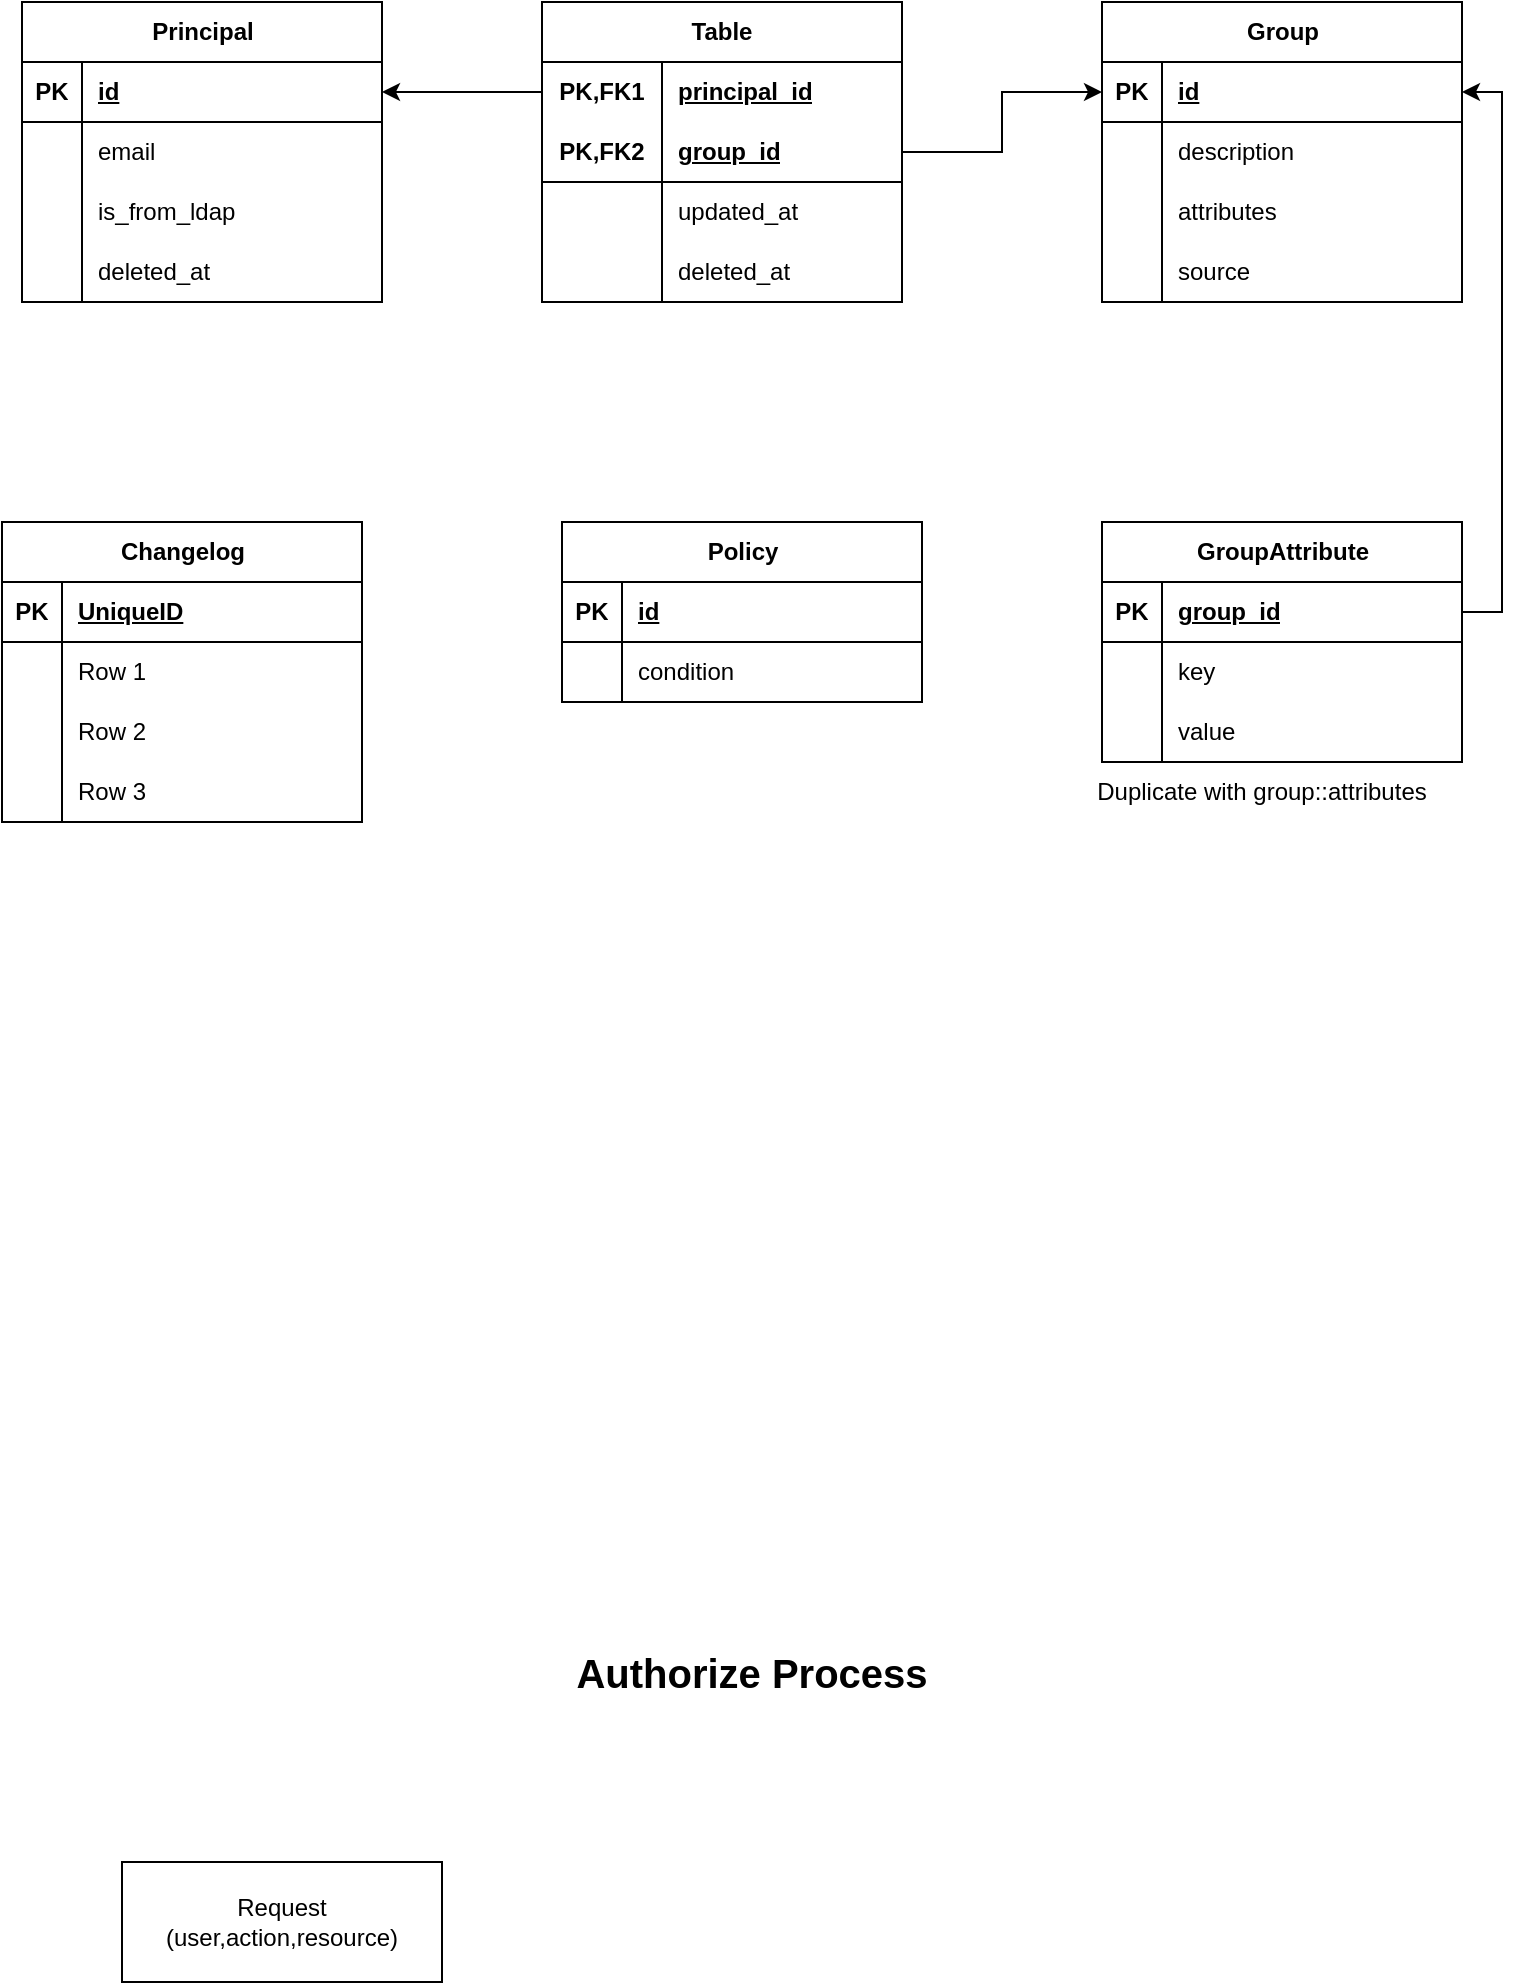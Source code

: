 <mxfile version="22.1.15" type="github">
  <diagram name="Page-1" id="Uo0DYmHlN4VJzkkPScgU">
    <mxGraphModel dx="1677" dy="1069" grid="1" gridSize="10" guides="1" tooltips="1" connect="1" arrows="1" fold="1" page="1" pageScale="1" pageWidth="850" pageHeight="1100" math="0" shadow="0">
      <root>
        <mxCell id="0" />
        <mxCell id="1" parent="0" />
        <mxCell id="5v9PtPmOjyMPj9oWuLb4-1" value="Principal" style="shape=table;startSize=30;container=1;collapsible=1;childLayout=tableLayout;fixedRows=1;rowLines=0;fontStyle=1;align=center;resizeLast=1;html=1;" vertex="1" parent="1">
          <mxGeometry x="50" y="290" width="180" height="150" as="geometry" />
        </mxCell>
        <mxCell id="5v9PtPmOjyMPj9oWuLb4-2" value="" style="shape=tableRow;horizontal=0;startSize=0;swimlaneHead=0;swimlaneBody=0;fillColor=none;collapsible=0;dropTarget=0;points=[[0,0.5],[1,0.5]];portConstraint=eastwest;top=0;left=0;right=0;bottom=1;" vertex="1" parent="5v9PtPmOjyMPj9oWuLb4-1">
          <mxGeometry y="30" width="180" height="30" as="geometry" />
        </mxCell>
        <mxCell id="5v9PtPmOjyMPj9oWuLb4-3" value="PK" style="shape=partialRectangle;connectable=0;fillColor=none;top=0;left=0;bottom=0;right=0;fontStyle=1;overflow=hidden;whiteSpace=wrap;html=1;" vertex="1" parent="5v9PtPmOjyMPj9oWuLb4-2">
          <mxGeometry width="30" height="30" as="geometry">
            <mxRectangle width="30" height="30" as="alternateBounds" />
          </mxGeometry>
        </mxCell>
        <mxCell id="5v9PtPmOjyMPj9oWuLb4-4" value="id" style="shape=partialRectangle;connectable=0;fillColor=none;top=0;left=0;bottom=0;right=0;align=left;spacingLeft=6;fontStyle=5;overflow=hidden;whiteSpace=wrap;html=1;" vertex="1" parent="5v9PtPmOjyMPj9oWuLb4-2">
          <mxGeometry x="30" width="150" height="30" as="geometry">
            <mxRectangle width="150" height="30" as="alternateBounds" />
          </mxGeometry>
        </mxCell>
        <mxCell id="5v9PtPmOjyMPj9oWuLb4-5" value="" style="shape=tableRow;horizontal=0;startSize=0;swimlaneHead=0;swimlaneBody=0;fillColor=none;collapsible=0;dropTarget=0;points=[[0,0.5],[1,0.5]];portConstraint=eastwest;top=0;left=0;right=0;bottom=0;" vertex="1" parent="5v9PtPmOjyMPj9oWuLb4-1">
          <mxGeometry y="60" width="180" height="30" as="geometry" />
        </mxCell>
        <mxCell id="5v9PtPmOjyMPj9oWuLb4-6" value="" style="shape=partialRectangle;connectable=0;fillColor=none;top=0;left=0;bottom=0;right=0;editable=1;overflow=hidden;whiteSpace=wrap;html=1;" vertex="1" parent="5v9PtPmOjyMPj9oWuLb4-5">
          <mxGeometry width="30" height="30" as="geometry">
            <mxRectangle width="30" height="30" as="alternateBounds" />
          </mxGeometry>
        </mxCell>
        <mxCell id="5v9PtPmOjyMPj9oWuLb4-7" value="email" style="shape=partialRectangle;connectable=0;fillColor=none;top=0;left=0;bottom=0;right=0;align=left;spacingLeft=6;overflow=hidden;whiteSpace=wrap;html=1;" vertex="1" parent="5v9PtPmOjyMPj9oWuLb4-5">
          <mxGeometry x="30" width="150" height="30" as="geometry">
            <mxRectangle width="150" height="30" as="alternateBounds" />
          </mxGeometry>
        </mxCell>
        <mxCell id="5v9PtPmOjyMPj9oWuLb4-8" value="" style="shape=tableRow;horizontal=0;startSize=0;swimlaneHead=0;swimlaneBody=0;fillColor=none;collapsible=0;dropTarget=0;points=[[0,0.5],[1,0.5]];portConstraint=eastwest;top=0;left=0;right=0;bottom=0;" vertex="1" parent="5v9PtPmOjyMPj9oWuLb4-1">
          <mxGeometry y="90" width="180" height="30" as="geometry" />
        </mxCell>
        <mxCell id="5v9PtPmOjyMPj9oWuLb4-9" value="" style="shape=partialRectangle;connectable=0;fillColor=none;top=0;left=0;bottom=0;right=0;editable=1;overflow=hidden;whiteSpace=wrap;html=1;" vertex="1" parent="5v9PtPmOjyMPj9oWuLb4-8">
          <mxGeometry width="30" height="30" as="geometry">
            <mxRectangle width="30" height="30" as="alternateBounds" />
          </mxGeometry>
        </mxCell>
        <mxCell id="5v9PtPmOjyMPj9oWuLb4-10" value="is_from_ldap" style="shape=partialRectangle;connectable=0;fillColor=none;top=0;left=0;bottom=0;right=0;align=left;spacingLeft=6;overflow=hidden;whiteSpace=wrap;html=1;" vertex="1" parent="5v9PtPmOjyMPj9oWuLb4-8">
          <mxGeometry x="30" width="150" height="30" as="geometry">
            <mxRectangle width="150" height="30" as="alternateBounds" />
          </mxGeometry>
        </mxCell>
        <mxCell id="5v9PtPmOjyMPj9oWuLb4-11" value="" style="shape=tableRow;horizontal=0;startSize=0;swimlaneHead=0;swimlaneBody=0;fillColor=none;collapsible=0;dropTarget=0;points=[[0,0.5],[1,0.5]];portConstraint=eastwest;top=0;left=0;right=0;bottom=0;" vertex="1" parent="5v9PtPmOjyMPj9oWuLb4-1">
          <mxGeometry y="120" width="180" height="30" as="geometry" />
        </mxCell>
        <mxCell id="5v9PtPmOjyMPj9oWuLb4-12" value="" style="shape=partialRectangle;connectable=0;fillColor=none;top=0;left=0;bottom=0;right=0;editable=1;overflow=hidden;whiteSpace=wrap;html=1;" vertex="1" parent="5v9PtPmOjyMPj9oWuLb4-11">
          <mxGeometry width="30" height="30" as="geometry">
            <mxRectangle width="30" height="30" as="alternateBounds" />
          </mxGeometry>
        </mxCell>
        <mxCell id="5v9PtPmOjyMPj9oWuLb4-13" value="deleted_at" style="shape=partialRectangle;connectable=0;fillColor=none;top=0;left=0;bottom=0;right=0;align=left;spacingLeft=6;overflow=hidden;whiteSpace=wrap;html=1;" vertex="1" parent="5v9PtPmOjyMPj9oWuLb4-11">
          <mxGeometry x="30" width="150" height="30" as="geometry">
            <mxRectangle width="150" height="30" as="alternateBounds" />
          </mxGeometry>
        </mxCell>
        <mxCell id="5v9PtPmOjyMPj9oWuLb4-27" value="Group" style="shape=table;startSize=30;container=1;collapsible=1;childLayout=tableLayout;fixedRows=1;rowLines=0;fontStyle=1;align=center;resizeLast=1;html=1;" vertex="1" parent="1">
          <mxGeometry x="590" y="290" width="180" height="150" as="geometry" />
        </mxCell>
        <mxCell id="5v9PtPmOjyMPj9oWuLb4-28" value="" style="shape=tableRow;horizontal=0;startSize=0;swimlaneHead=0;swimlaneBody=0;fillColor=none;collapsible=0;dropTarget=0;points=[[0,0.5],[1,0.5]];portConstraint=eastwest;top=0;left=0;right=0;bottom=1;" vertex="1" parent="5v9PtPmOjyMPj9oWuLb4-27">
          <mxGeometry y="30" width="180" height="30" as="geometry" />
        </mxCell>
        <mxCell id="5v9PtPmOjyMPj9oWuLb4-29" value="PK" style="shape=partialRectangle;connectable=0;fillColor=none;top=0;left=0;bottom=0;right=0;fontStyle=1;overflow=hidden;whiteSpace=wrap;html=1;" vertex="1" parent="5v9PtPmOjyMPj9oWuLb4-28">
          <mxGeometry width="30" height="30" as="geometry">
            <mxRectangle width="30" height="30" as="alternateBounds" />
          </mxGeometry>
        </mxCell>
        <mxCell id="5v9PtPmOjyMPj9oWuLb4-30" value="id&lt;br&gt;" style="shape=partialRectangle;connectable=0;fillColor=none;top=0;left=0;bottom=0;right=0;align=left;spacingLeft=6;fontStyle=5;overflow=hidden;whiteSpace=wrap;html=1;" vertex="1" parent="5v9PtPmOjyMPj9oWuLb4-28">
          <mxGeometry x="30" width="150" height="30" as="geometry">
            <mxRectangle width="150" height="30" as="alternateBounds" />
          </mxGeometry>
        </mxCell>
        <mxCell id="5v9PtPmOjyMPj9oWuLb4-31" value="" style="shape=tableRow;horizontal=0;startSize=0;swimlaneHead=0;swimlaneBody=0;fillColor=none;collapsible=0;dropTarget=0;points=[[0,0.5],[1,0.5]];portConstraint=eastwest;top=0;left=0;right=0;bottom=0;" vertex="1" parent="5v9PtPmOjyMPj9oWuLb4-27">
          <mxGeometry y="60" width="180" height="30" as="geometry" />
        </mxCell>
        <mxCell id="5v9PtPmOjyMPj9oWuLb4-32" value="" style="shape=partialRectangle;connectable=0;fillColor=none;top=0;left=0;bottom=0;right=0;editable=1;overflow=hidden;whiteSpace=wrap;html=1;" vertex="1" parent="5v9PtPmOjyMPj9oWuLb4-31">
          <mxGeometry width="30" height="30" as="geometry">
            <mxRectangle width="30" height="30" as="alternateBounds" />
          </mxGeometry>
        </mxCell>
        <mxCell id="5v9PtPmOjyMPj9oWuLb4-33" value="description" style="shape=partialRectangle;connectable=0;fillColor=none;top=0;left=0;bottom=0;right=0;align=left;spacingLeft=6;overflow=hidden;whiteSpace=wrap;html=1;" vertex="1" parent="5v9PtPmOjyMPj9oWuLb4-31">
          <mxGeometry x="30" width="150" height="30" as="geometry">
            <mxRectangle width="150" height="30" as="alternateBounds" />
          </mxGeometry>
        </mxCell>
        <mxCell id="5v9PtPmOjyMPj9oWuLb4-34" value="" style="shape=tableRow;horizontal=0;startSize=0;swimlaneHead=0;swimlaneBody=0;fillColor=none;collapsible=0;dropTarget=0;points=[[0,0.5],[1,0.5]];portConstraint=eastwest;top=0;left=0;right=0;bottom=0;" vertex="1" parent="5v9PtPmOjyMPj9oWuLb4-27">
          <mxGeometry y="90" width="180" height="30" as="geometry" />
        </mxCell>
        <mxCell id="5v9PtPmOjyMPj9oWuLb4-35" value="" style="shape=partialRectangle;connectable=0;fillColor=none;top=0;left=0;bottom=0;right=0;editable=1;overflow=hidden;whiteSpace=wrap;html=1;" vertex="1" parent="5v9PtPmOjyMPj9oWuLb4-34">
          <mxGeometry width="30" height="30" as="geometry">
            <mxRectangle width="30" height="30" as="alternateBounds" />
          </mxGeometry>
        </mxCell>
        <mxCell id="5v9PtPmOjyMPj9oWuLb4-36" value="attributes" style="shape=partialRectangle;connectable=0;fillColor=none;top=0;left=0;bottom=0;right=0;align=left;spacingLeft=6;overflow=hidden;whiteSpace=wrap;html=1;" vertex="1" parent="5v9PtPmOjyMPj9oWuLb4-34">
          <mxGeometry x="30" width="150" height="30" as="geometry">
            <mxRectangle width="150" height="30" as="alternateBounds" />
          </mxGeometry>
        </mxCell>
        <mxCell id="5v9PtPmOjyMPj9oWuLb4-37" value="" style="shape=tableRow;horizontal=0;startSize=0;swimlaneHead=0;swimlaneBody=0;fillColor=none;collapsible=0;dropTarget=0;points=[[0,0.5],[1,0.5]];portConstraint=eastwest;top=0;left=0;right=0;bottom=0;" vertex="1" parent="5v9PtPmOjyMPj9oWuLb4-27">
          <mxGeometry y="120" width="180" height="30" as="geometry" />
        </mxCell>
        <mxCell id="5v9PtPmOjyMPj9oWuLb4-38" value="" style="shape=partialRectangle;connectable=0;fillColor=none;top=0;left=0;bottom=0;right=0;editable=1;overflow=hidden;whiteSpace=wrap;html=1;" vertex="1" parent="5v9PtPmOjyMPj9oWuLb4-37">
          <mxGeometry width="30" height="30" as="geometry">
            <mxRectangle width="30" height="30" as="alternateBounds" />
          </mxGeometry>
        </mxCell>
        <mxCell id="5v9PtPmOjyMPj9oWuLb4-39" value="source" style="shape=partialRectangle;connectable=0;fillColor=none;top=0;left=0;bottom=0;right=0;align=left;spacingLeft=6;overflow=hidden;whiteSpace=wrap;html=1;" vertex="1" parent="5v9PtPmOjyMPj9oWuLb4-37">
          <mxGeometry x="30" width="150" height="30" as="geometry">
            <mxRectangle width="150" height="30" as="alternateBounds" />
          </mxGeometry>
        </mxCell>
        <mxCell id="5v9PtPmOjyMPj9oWuLb4-40" value="GroupAttribute" style="shape=table;startSize=30;container=1;collapsible=1;childLayout=tableLayout;fixedRows=1;rowLines=0;fontStyle=1;align=center;resizeLast=1;html=1;" vertex="1" parent="1">
          <mxGeometry x="590" y="550" width="180" height="120" as="geometry" />
        </mxCell>
        <mxCell id="5v9PtPmOjyMPj9oWuLb4-41" value="" style="shape=tableRow;horizontal=0;startSize=0;swimlaneHead=0;swimlaneBody=0;fillColor=none;collapsible=0;dropTarget=0;points=[[0,0.5],[1,0.5]];portConstraint=eastwest;top=0;left=0;right=0;bottom=1;" vertex="1" parent="5v9PtPmOjyMPj9oWuLb4-40">
          <mxGeometry y="30" width="180" height="30" as="geometry" />
        </mxCell>
        <mxCell id="5v9PtPmOjyMPj9oWuLb4-42" value="PK" style="shape=partialRectangle;connectable=0;fillColor=none;top=0;left=0;bottom=0;right=0;fontStyle=1;overflow=hidden;whiteSpace=wrap;html=1;" vertex="1" parent="5v9PtPmOjyMPj9oWuLb4-41">
          <mxGeometry width="30" height="30" as="geometry">
            <mxRectangle width="30" height="30" as="alternateBounds" />
          </mxGeometry>
        </mxCell>
        <mxCell id="5v9PtPmOjyMPj9oWuLb4-43" value="group_id" style="shape=partialRectangle;connectable=0;fillColor=none;top=0;left=0;bottom=0;right=0;align=left;spacingLeft=6;fontStyle=5;overflow=hidden;whiteSpace=wrap;html=1;" vertex="1" parent="5v9PtPmOjyMPj9oWuLb4-41">
          <mxGeometry x="30" width="150" height="30" as="geometry">
            <mxRectangle width="150" height="30" as="alternateBounds" />
          </mxGeometry>
        </mxCell>
        <mxCell id="5v9PtPmOjyMPj9oWuLb4-44" value="" style="shape=tableRow;horizontal=0;startSize=0;swimlaneHead=0;swimlaneBody=0;fillColor=none;collapsible=0;dropTarget=0;points=[[0,0.5],[1,0.5]];portConstraint=eastwest;top=0;left=0;right=0;bottom=0;" vertex="1" parent="5v9PtPmOjyMPj9oWuLb4-40">
          <mxGeometry y="60" width="180" height="30" as="geometry" />
        </mxCell>
        <mxCell id="5v9PtPmOjyMPj9oWuLb4-45" value="" style="shape=partialRectangle;connectable=0;fillColor=none;top=0;left=0;bottom=0;right=0;editable=1;overflow=hidden;whiteSpace=wrap;html=1;" vertex="1" parent="5v9PtPmOjyMPj9oWuLb4-44">
          <mxGeometry width="30" height="30" as="geometry">
            <mxRectangle width="30" height="30" as="alternateBounds" />
          </mxGeometry>
        </mxCell>
        <mxCell id="5v9PtPmOjyMPj9oWuLb4-46" value="key" style="shape=partialRectangle;connectable=0;fillColor=none;top=0;left=0;bottom=0;right=0;align=left;spacingLeft=6;overflow=hidden;whiteSpace=wrap;html=1;" vertex="1" parent="5v9PtPmOjyMPj9oWuLb4-44">
          <mxGeometry x="30" width="150" height="30" as="geometry">
            <mxRectangle width="150" height="30" as="alternateBounds" />
          </mxGeometry>
        </mxCell>
        <mxCell id="5v9PtPmOjyMPj9oWuLb4-47" value="" style="shape=tableRow;horizontal=0;startSize=0;swimlaneHead=0;swimlaneBody=0;fillColor=none;collapsible=0;dropTarget=0;points=[[0,0.5],[1,0.5]];portConstraint=eastwest;top=0;left=0;right=0;bottom=0;" vertex="1" parent="5v9PtPmOjyMPj9oWuLb4-40">
          <mxGeometry y="90" width="180" height="30" as="geometry" />
        </mxCell>
        <mxCell id="5v9PtPmOjyMPj9oWuLb4-48" value="" style="shape=partialRectangle;connectable=0;fillColor=none;top=0;left=0;bottom=0;right=0;editable=1;overflow=hidden;whiteSpace=wrap;html=1;" vertex="1" parent="5v9PtPmOjyMPj9oWuLb4-47">
          <mxGeometry width="30" height="30" as="geometry">
            <mxRectangle width="30" height="30" as="alternateBounds" />
          </mxGeometry>
        </mxCell>
        <mxCell id="5v9PtPmOjyMPj9oWuLb4-49" value="value" style="shape=partialRectangle;connectable=0;fillColor=none;top=0;left=0;bottom=0;right=0;align=left;spacingLeft=6;overflow=hidden;whiteSpace=wrap;html=1;" vertex="1" parent="5v9PtPmOjyMPj9oWuLb4-47">
          <mxGeometry x="30" width="150" height="30" as="geometry">
            <mxRectangle width="150" height="30" as="alternateBounds" />
          </mxGeometry>
        </mxCell>
        <mxCell id="5v9PtPmOjyMPj9oWuLb4-53" value="Policy" style="shape=table;startSize=30;container=1;collapsible=1;childLayout=tableLayout;fixedRows=1;rowLines=0;fontStyle=1;align=center;resizeLast=1;html=1;" vertex="1" parent="1">
          <mxGeometry x="320" y="550" width="180" height="90" as="geometry" />
        </mxCell>
        <mxCell id="5v9PtPmOjyMPj9oWuLb4-54" value="" style="shape=tableRow;horizontal=0;startSize=0;swimlaneHead=0;swimlaneBody=0;fillColor=none;collapsible=0;dropTarget=0;points=[[0,0.5],[1,0.5]];portConstraint=eastwest;top=0;left=0;right=0;bottom=1;" vertex="1" parent="5v9PtPmOjyMPj9oWuLb4-53">
          <mxGeometry y="30" width="180" height="30" as="geometry" />
        </mxCell>
        <mxCell id="5v9PtPmOjyMPj9oWuLb4-55" value="PK" style="shape=partialRectangle;connectable=0;fillColor=none;top=0;left=0;bottom=0;right=0;fontStyle=1;overflow=hidden;whiteSpace=wrap;html=1;" vertex="1" parent="5v9PtPmOjyMPj9oWuLb4-54">
          <mxGeometry width="30" height="30" as="geometry">
            <mxRectangle width="30" height="30" as="alternateBounds" />
          </mxGeometry>
        </mxCell>
        <mxCell id="5v9PtPmOjyMPj9oWuLb4-56" value="id" style="shape=partialRectangle;connectable=0;fillColor=none;top=0;left=0;bottom=0;right=0;align=left;spacingLeft=6;fontStyle=5;overflow=hidden;whiteSpace=wrap;html=1;" vertex="1" parent="5v9PtPmOjyMPj9oWuLb4-54">
          <mxGeometry x="30" width="150" height="30" as="geometry">
            <mxRectangle width="150" height="30" as="alternateBounds" />
          </mxGeometry>
        </mxCell>
        <mxCell id="5v9PtPmOjyMPj9oWuLb4-57" value="" style="shape=tableRow;horizontal=0;startSize=0;swimlaneHead=0;swimlaneBody=0;fillColor=none;collapsible=0;dropTarget=0;points=[[0,0.5],[1,0.5]];portConstraint=eastwest;top=0;left=0;right=0;bottom=0;" vertex="1" parent="5v9PtPmOjyMPj9oWuLb4-53">
          <mxGeometry y="60" width="180" height="30" as="geometry" />
        </mxCell>
        <mxCell id="5v9PtPmOjyMPj9oWuLb4-58" value="" style="shape=partialRectangle;connectable=0;fillColor=none;top=0;left=0;bottom=0;right=0;editable=1;overflow=hidden;whiteSpace=wrap;html=1;" vertex="1" parent="5v9PtPmOjyMPj9oWuLb4-57">
          <mxGeometry width="30" height="30" as="geometry">
            <mxRectangle width="30" height="30" as="alternateBounds" />
          </mxGeometry>
        </mxCell>
        <mxCell id="5v9PtPmOjyMPj9oWuLb4-59" value="condition" style="shape=partialRectangle;connectable=0;fillColor=none;top=0;left=0;bottom=0;right=0;align=left;spacingLeft=6;overflow=hidden;whiteSpace=wrap;html=1;" vertex="1" parent="5v9PtPmOjyMPj9oWuLb4-57">
          <mxGeometry x="30" width="150" height="30" as="geometry">
            <mxRectangle width="150" height="30" as="alternateBounds" />
          </mxGeometry>
        </mxCell>
        <mxCell id="5v9PtPmOjyMPj9oWuLb4-66" value="Changelog" style="shape=table;startSize=30;container=1;collapsible=1;childLayout=tableLayout;fixedRows=1;rowLines=0;fontStyle=1;align=center;resizeLast=1;html=1;" vertex="1" parent="1">
          <mxGeometry x="40" y="550" width="180" height="150" as="geometry" />
        </mxCell>
        <mxCell id="5v9PtPmOjyMPj9oWuLb4-67" value="" style="shape=tableRow;horizontal=0;startSize=0;swimlaneHead=0;swimlaneBody=0;fillColor=none;collapsible=0;dropTarget=0;points=[[0,0.5],[1,0.5]];portConstraint=eastwest;top=0;left=0;right=0;bottom=1;" vertex="1" parent="5v9PtPmOjyMPj9oWuLb4-66">
          <mxGeometry y="30" width="180" height="30" as="geometry" />
        </mxCell>
        <mxCell id="5v9PtPmOjyMPj9oWuLb4-68" value="PK" style="shape=partialRectangle;connectable=0;fillColor=none;top=0;left=0;bottom=0;right=0;fontStyle=1;overflow=hidden;whiteSpace=wrap;html=1;" vertex="1" parent="5v9PtPmOjyMPj9oWuLb4-67">
          <mxGeometry width="30" height="30" as="geometry">
            <mxRectangle width="30" height="30" as="alternateBounds" />
          </mxGeometry>
        </mxCell>
        <mxCell id="5v9PtPmOjyMPj9oWuLb4-69" value="UniqueID" style="shape=partialRectangle;connectable=0;fillColor=none;top=0;left=0;bottom=0;right=0;align=left;spacingLeft=6;fontStyle=5;overflow=hidden;whiteSpace=wrap;html=1;" vertex="1" parent="5v9PtPmOjyMPj9oWuLb4-67">
          <mxGeometry x="30" width="150" height="30" as="geometry">
            <mxRectangle width="150" height="30" as="alternateBounds" />
          </mxGeometry>
        </mxCell>
        <mxCell id="5v9PtPmOjyMPj9oWuLb4-70" value="" style="shape=tableRow;horizontal=0;startSize=0;swimlaneHead=0;swimlaneBody=0;fillColor=none;collapsible=0;dropTarget=0;points=[[0,0.5],[1,0.5]];portConstraint=eastwest;top=0;left=0;right=0;bottom=0;" vertex="1" parent="5v9PtPmOjyMPj9oWuLb4-66">
          <mxGeometry y="60" width="180" height="30" as="geometry" />
        </mxCell>
        <mxCell id="5v9PtPmOjyMPj9oWuLb4-71" value="" style="shape=partialRectangle;connectable=0;fillColor=none;top=0;left=0;bottom=0;right=0;editable=1;overflow=hidden;whiteSpace=wrap;html=1;" vertex="1" parent="5v9PtPmOjyMPj9oWuLb4-70">
          <mxGeometry width="30" height="30" as="geometry">
            <mxRectangle width="30" height="30" as="alternateBounds" />
          </mxGeometry>
        </mxCell>
        <mxCell id="5v9PtPmOjyMPj9oWuLb4-72" value="Row 1" style="shape=partialRectangle;connectable=0;fillColor=none;top=0;left=0;bottom=0;right=0;align=left;spacingLeft=6;overflow=hidden;whiteSpace=wrap;html=1;" vertex="1" parent="5v9PtPmOjyMPj9oWuLb4-70">
          <mxGeometry x="30" width="150" height="30" as="geometry">
            <mxRectangle width="150" height="30" as="alternateBounds" />
          </mxGeometry>
        </mxCell>
        <mxCell id="5v9PtPmOjyMPj9oWuLb4-73" value="" style="shape=tableRow;horizontal=0;startSize=0;swimlaneHead=0;swimlaneBody=0;fillColor=none;collapsible=0;dropTarget=0;points=[[0,0.5],[1,0.5]];portConstraint=eastwest;top=0;left=0;right=0;bottom=0;" vertex="1" parent="5v9PtPmOjyMPj9oWuLb4-66">
          <mxGeometry y="90" width="180" height="30" as="geometry" />
        </mxCell>
        <mxCell id="5v9PtPmOjyMPj9oWuLb4-74" value="" style="shape=partialRectangle;connectable=0;fillColor=none;top=0;left=0;bottom=0;right=0;editable=1;overflow=hidden;whiteSpace=wrap;html=1;" vertex="1" parent="5v9PtPmOjyMPj9oWuLb4-73">
          <mxGeometry width="30" height="30" as="geometry">
            <mxRectangle width="30" height="30" as="alternateBounds" />
          </mxGeometry>
        </mxCell>
        <mxCell id="5v9PtPmOjyMPj9oWuLb4-75" value="Row 2" style="shape=partialRectangle;connectable=0;fillColor=none;top=0;left=0;bottom=0;right=0;align=left;spacingLeft=6;overflow=hidden;whiteSpace=wrap;html=1;" vertex="1" parent="5v9PtPmOjyMPj9oWuLb4-73">
          <mxGeometry x="30" width="150" height="30" as="geometry">
            <mxRectangle width="150" height="30" as="alternateBounds" />
          </mxGeometry>
        </mxCell>
        <mxCell id="5v9PtPmOjyMPj9oWuLb4-76" value="" style="shape=tableRow;horizontal=0;startSize=0;swimlaneHead=0;swimlaneBody=0;fillColor=none;collapsible=0;dropTarget=0;points=[[0,0.5],[1,0.5]];portConstraint=eastwest;top=0;left=0;right=0;bottom=0;" vertex="1" parent="5v9PtPmOjyMPj9oWuLb4-66">
          <mxGeometry y="120" width="180" height="30" as="geometry" />
        </mxCell>
        <mxCell id="5v9PtPmOjyMPj9oWuLb4-77" value="" style="shape=partialRectangle;connectable=0;fillColor=none;top=0;left=0;bottom=0;right=0;editable=1;overflow=hidden;whiteSpace=wrap;html=1;" vertex="1" parent="5v9PtPmOjyMPj9oWuLb4-76">
          <mxGeometry width="30" height="30" as="geometry">
            <mxRectangle width="30" height="30" as="alternateBounds" />
          </mxGeometry>
        </mxCell>
        <mxCell id="5v9PtPmOjyMPj9oWuLb4-78" value="Row 3" style="shape=partialRectangle;connectable=0;fillColor=none;top=0;left=0;bottom=0;right=0;align=left;spacingLeft=6;overflow=hidden;whiteSpace=wrap;html=1;" vertex="1" parent="5v9PtPmOjyMPj9oWuLb4-76">
          <mxGeometry x="30" width="150" height="30" as="geometry">
            <mxRectangle width="150" height="30" as="alternateBounds" />
          </mxGeometry>
        </mxCell>
        <mxCell id="5v9PtPmOjyMPj9oWuLb4-80" value="Table" style="shape=table;startSize=30;container=1;collapsible=1;childLayout=tableLayout;fixedRows=1;rowLines=0;fontStyle=1;align=center;resizeLast=1;html=1;whiteSpace=wrap;" vertex="1" parent="1">
          <mxGeometry x="310" y="290" width="180" height="150" as="geometry" />
        </mxCell>
        <mxCell id="5v9PtPmOjyMPj9oWuLb4-81" value="" style="shape=tableRow;horizontal=0;startSize=0;swimlaneHead=0;swimlaneBody=0;fillColor=none;collapsible=0;dropTarget=0;points=[[0,0.5],[1,0.5]];portConstraint=eastwest;top=0;left=0;right=0;bottom=0;html=1;" vertex="1" parent="5v9PtPmOjyMPj9oWuLb4-80">
          <mxGeometry y="30" width="180" height="30" as="geometry" />
        </mxCell>
        <mxCell id="5v9PtPmOjyMPj9oWuLb4-82" value="PK,FK1" style="shape=partialRectangle;connectable=0;fillColor=none;top=0;left=0;bottom=0;right=0;fontStyle=1;overflow=hidden;html=1;whiteSpace=wrap;" vertex="1" parent="5v9PtPmOjyMPj9oWuLb4-81">
          <mxGeometry width="60" height="30" as="geometry">
            <mxRectangle width="60" height="30" as="alternateBounds" />
          </mxGeometry>
        </mxCell>
        <mxCell id="5v9PtPmOjyMPj9oWuLb4-83" value="principal_id" style="shape=partialRectangle;connectable=0;fillColor=none;top=0;left=0;bottom=0;right=0;align=left;spacingLeft=6;fontStyle=5;overflow=hidden;html=1;whiteSpace=wrap;" vertex="1" parent="5v9PtPmOjyMPj9oWuLb4-81">
          <mxGeometry x="60" width="120" height="30" as="geometry">
            <mxRectangle width="120" height="30" as="alternateBounds" />
          </mxGeometry>
        </mxCell>
        <mxCell id="5v9PtPmOjyMPj9oWuLb4-84" value="" style="shape=tableRow;horizontal=0;startSize=0;swimlaneHead=0;swimlaneBody=0;fillColor=none;collapsible=0;dropTarget=0;points=[[0,0.5],[1,0.5]];portConstraint=eastwest;top=0;left=0;right=0;bottom=1;html=1;" vertex="1" parent="5v9PtPmOjyMPj9oWuLb4-80">
          <mxGeometry y="60" width="180" height="30" as="geometry" />
        </mxCell>
        <mxCell id="5v9PtPmOjyMPj9oWuLb4-85" value="PK,FK2" style="shape=partialRectangle;connectable=0;fillColor=none;top=0;left=0;bottom=0;right=0;fontStyle=1;overflow=hidden;html=1;whiteSpace=wrap;" vertex="1" parent="5v9PtPmOjyMPj9oWuLb4-84">
          <mxGeometry width="60" height="30" as="geometry">
            <mxRectangle width="60" height="30" as="alternateBounds" />
          </mxGeometry>
        </mxCell>
        <mxCell id="5v9PtPmOjyMPj9oWuLb4-86" value="group_id" style="shape=partialRectangle;connectable=0;fillColor=none;top=0;left=0;bottom=0;right=0;align=left;spacingLeft=6;fontStyle=5;overflow=hidden;html=1;whiteSpace=wrap;" vertex="1" parent="5v9PtPmOjyMPj9oWuLb4-84">
          <mxGeometry x="60" width="120" height="30" as="geometry">
            <mxRectangle width="120" height="30" as="alternateBounds" />
          </mxGeometry>
        </mxCell>
        <mxCell id="5v9PtPmOjyMPj9oWuLb4-87" value="" style="shape=tableRow;horizontal=0;startSize=0;swimlaneHead=0;swimlaneBody=0;fillColor=none;collapsible=0;dropTarget=0;points=[[0,0.5],[1,0.5]];portConstraint=eastwest;top=0;left=0;right=0;bottom=0;html=1;" vertex="1" parent="5v9PtPmOjyMPj9oWuLb4-80">
          <mxGeometry y="90" width="180" height="30" as="geometry" />
        </mxCell>
        <mxCell id="5v9PtPmOjyMPj9oWuLb4-88" value="" style="shape=partialRectangle;connectable=0;fillColor=none;top=0;left=0;bottom=0;right=0;editable=1;overflow=hidden;html=1;whiteSpace=wrap;" vertex="1" parent="5v9PtPmOjyMPj9oWuLb4-87">
          <mxGeometry width="60" height="30" as="geometry">
            <mxRectangle width="60" height="30" as="alternateBounds" />
          </mxGeometry>
        </mxCell>
        <mxCell id="5v9PtPmOjyMPj9oWuLb4-89" value="updated_at" style="shape=partialRectangle;connectable=0;fillColor=none;top=0;left=0;bottom=0;right=0;align=left;spacingLeft=6;overflow=hidden;html=1;whiteSpace=wrap;" vertex="1" parent="5v9PtPmOjyMPj9oWuLb4-87">
          <mxGeometry x="60" width="120" height="30" as="geometry">
            <mxRectangle width="120" height="30" as="alternateBounds" />
          </mxGeometry>
        </mxCell>
        <mxCell id="5v9PtPmOjyMPj9oWuLb4-90" value="" style="shape=tableRow;horizontal=0;startSize=0;swimlaneHead=0;swimlaneBody=0;fillColor=none;collapsible=0;dropTarget=0;points=[[0,0.5],[1,0.5]];portConstraint=eastwest;top=0;left=0;right=0;bottom=0;html=1;" vertex="1" parent="5v9PtPmOjyMPj9oWuLb4-80">
          <mxGeometry y="120" width="180" height="30" as="geometry" />
        </mxCell>
        <mxCell id="5v9PtPmOjyMPj9oWuLb4-91" value="" style="shape=partialRectangle;connectable=0;fillColor=none;top=0;left=0;bottom=0;right=0;editable=1;overflow=hidden;html=1;whiteSpace=wrap;" vertex="1" parent="5v9PtPmOjyMPj9oWuLb4-90">
          <mxGeometry width="60" height="30" as="geometry">
            <mxRectangle width="60" height="30" as="alternateBounds" />
          </mxGeometry>
        </mxCell>
        <mxCell id="5v9PtPmOjyMPj9oWuLb4-92" value="deleted_at" style="shape=partialRectangle;connectable=0;fillColor=none;top=0;left=0;bottom=0;right=0;align=left;spacingLeft=6;overflow=hidden;html=1;whiteSpace=wrap;" vertex="1" parent="5v9PtPmOjyMPj9oWuLb4-90">
          <mxGeometry x="60" width="120" height="30" as="geometry">
            <mxRectangle width="120" height="30" as="alternateBounds" />
          </mxGeometry>
        </mxCell>
        <mxCell id="5v9PtPmOjyMPj9oWuLb4-93" style="edgeStyle=orthogonalEdgeStyle;rounded=0;orthogonalLoop=1;jettySize=auto;html=1;exitX=0;exitY=0.5;exitDx=0;exitDy=0;entryX=1;entryY=0.5;entryDx=0;entryDy=0;" edge="1" parent="1" source="5v9PtPmOjyMPj9oWuLb4-81" target="5v9PtPmOjyMPj9oWuLb4-2">
          <mxGeometry relative="1" as="geometry" />
        </mxCell>
        <mxCell id="5v9PtPmOjyMPj9oWuLb4-94" style="edgeStyle=orthogonalEdgeStyle;rounded=0;orthogonalLoop=1;jettySize=auto;html=1;exitX=1;exitY=0.5;exitDx=0;exitDy=0;entryX=0;entryY=0.5;entryDx=0;entryDy=0;" edge="1" parent="1" source="5v9PtPmOjyMPj9oWuLb4-84" target="5v9PtPmOjyMPj9oWuLb4-28">
          <mxGeometry relative="1" as="geometry">
            <mxPoint x="570" y="350" as="targetPoint" />
          </mxGeometry>
        </mxCell>
        <mxCell id="5v9PtPmOjyMPj9oWuLb4-95" style="edgeStyle=orthogonalEdgeStyle;rounded=0;orthogonalLoop=1;jettySize=auto;html=1;exitX=1;exitY=0.5;exitDx=0;exitDy=0;entryX=1;entryY=0.5;entryDx=0;entryDy=0;" edge="1" parent="1" source="5v9PtPmOjyMPj9oWuLb4-41" target="5v9PtPmOjyMPj9oWuLb4-28">
          <mxGeometry relative="1" as="geometry" />
        </mxCell>
        <mxCell id="5v9PtPmOjyMPj9oWuLb4-96" value="Duplicate with group::attributes" style="text;html=1;strokeColor=none;fillColor=none;align=center;verticalAlign=middle;whiteSpace=wrap;rounded=0;" vertex="1" parent="1">
          <mxGeometry x="560" y="670" width="220" height="30" as="geometry" />
        </mxCell>
        <mxCell id="5v9PtPmOjyMPj9oWuLb4-98" value="Request&lt;br&gt;(user,action,resource)" style="rounded=0;whiteSpace=wrap;html=1;" vertex="1" parent="1">
          <mxGeometry x="100" y="1220" width="160" height="60" as="geometry" />
        </mxCell>
        <mxCell id="5v9PtPmOjyMPj9oWuLb4-99" value="Authorize Process" style="text;html=1;strokeColor=none;fillColor=none;align=center;verticalAlign=middle;whiteSpace=wrap;rounded=0;fontStyle=1;fontSize=20;" vertex="1" parent="1">
          <mxGeometry x="260" y="1110" width="310" height="30" as="geometry" />
        </mxCell>
      </root>
    </mxGraphModel>
  </diagram>
</mxfile>
